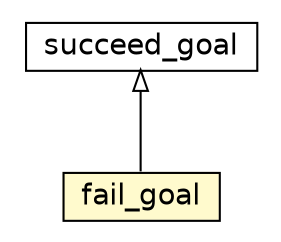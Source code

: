 #!/usr/local/bin/dot
#
# Class diagram 
# Generated by UMLGraph version 5.1 (http://www.umlgraph.org/)
#

digraph G {
	edge [fontname="Helvetica",fontsize=10,labelfontname="Helvetica",labelfontsize=10];
	node [fontname="Helvetica",fontsize=10,shape=plaintext];
	nodesep=0.25;
	ranksep=0.5;
	// jason.stdlib.succeed_goal
	c58084 [label=<<table title="jason.stdlib.succeed_goal" border="0" cellborder="1" cellspacing="0" cellpadding="2" port="p" href="./succeed_goal.html">
		<tr><td><table border="0" cellspacing="0" cellpadding="1">
<tr><td align="center" balign="center"> succeed_goal </td></tr>
		</table></td></tr>
		</table>>, fontname="Helvetica", fontcolor="black", fontsize=14.0];
	// jason.stdlib.fail_goal
	c58123 [label=<<table title="jason.stdlib.fail_goal" border="0" cellborder="1" cellspacing="0" cellpadding="2" port="p" bgcolor="lemonChiffon" href="./fail_goal.html">
		<tr><td><table border="0" cellspacing="0" cellpadding="1">
<tr><td align="center" balign="center"> fail_goal </td></tr>
		</table></td></tr>
		</table>>, fontname="Helvetica", fontcolor="black", fontsize=14.0];
	//jason.stdlib.fail_goal extends jason.stdlib.succeed_goal
	c58084:p -> c58123:p [dir=back,arrowtail=empty];
}

